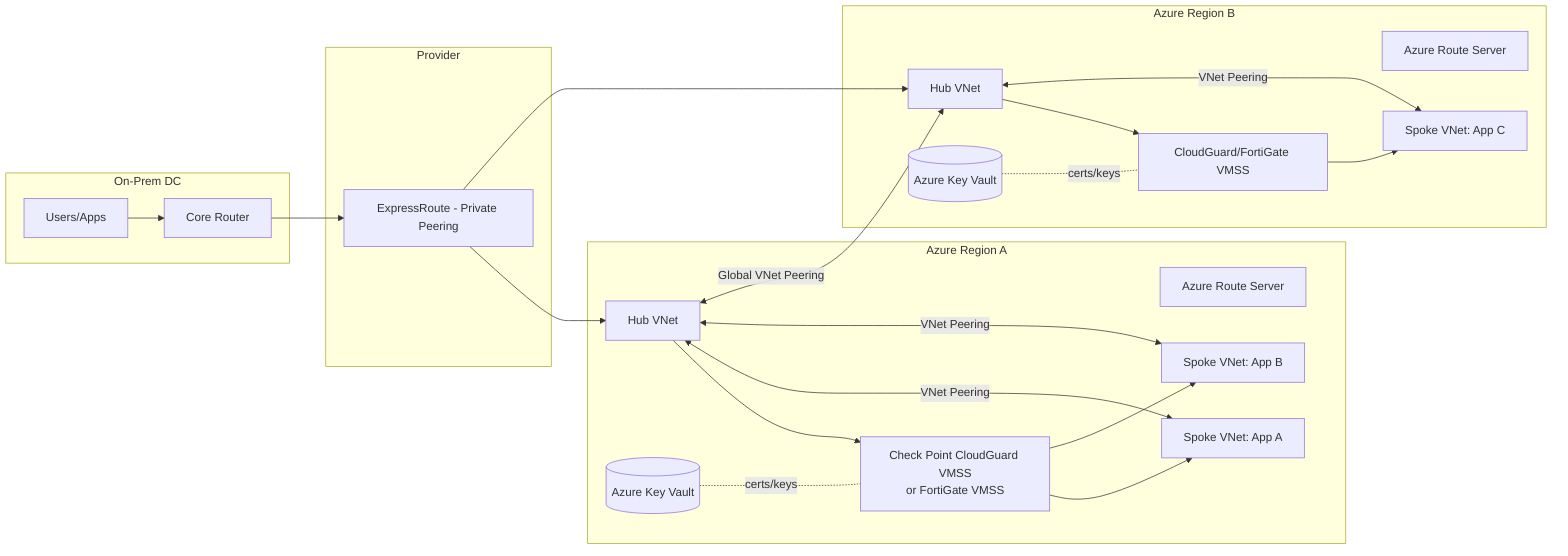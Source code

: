 flowchart LR
  subgraph On-Prem DC
    A[Users/Apps]
    B[Core Router]
  end

  subgraph Provider
    ER[ExpressRoute - Private Peering]
  end

  subgraph Azure Region A
    H1[Hub VNet]
    CG1[Check Point CloudGuard VMSS<br/>or FortiGate VMSS]
    ARS1[Azure Route Server]
    KV1[(Azure Key Vault)]
    S1A[Spoke VNet: App A]
    S1B[Spoke VNet: App B]
  end

  subgraph Azure Region B
    H2[Hub VNet]
    CG2[CloudGuard/FortiGate VMSS]
    ARS2[Azure Route Server]
    KV2[(Azure Key Vault)]
    S2A[Spoke VNet: App C]
  end

  A --> B --> ER
  ER --> H1
  ER --> H2

  H1 --> CG1 --> S1A
  CG1 --> S1B
  H2 --> CG2 --> S2A

  H1 <-- VNet Peering --> S1A
  H1 <-- VNet Peering --> S1B
  H2 <-- VNet Peering --> S2A
  H1 <-- Global VNet Peering --> H2

  KV1 -. certs/keys .- CG1
  KV2 -. certs/keys .- CG2